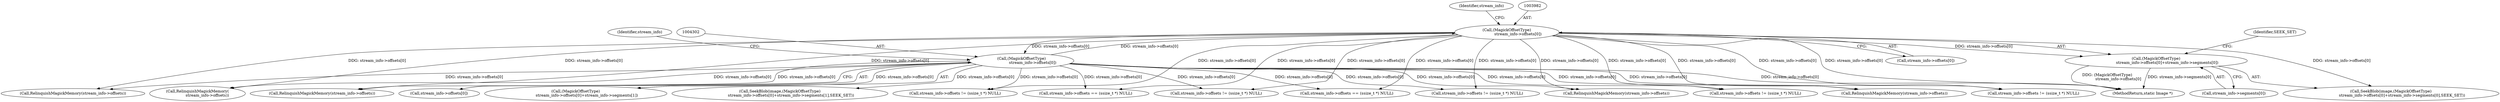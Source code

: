 digraph "0_ImageMagick_16916c8979c32765c542e216b31cee2671b7afe7@array" {
"1003980" [label="(Call,(MagickOffsetType)\n                  stream_info->offsets[0]+stream_info->segments[0])"];
"1003981" [label="(Call,(MagickOffsetType)\n                  stream_info->offsets[0])"];
"1004301" [label="(Call,(MagickOffsetType)\n                  stream_info->offsets[0])"];
"1002756" [label="(Call,RelinquishMagickMemory(\n                stream_info->offsets))"];
"1003357" [label="(Call,stream_info->offsets != (ssize_t *) NULL)"];
"1003370" [label="(Call,RelinquishMagickMemory(stream_info->offsets))"];
"1003978" [label="(Call,SeekBlob(image,(MagickOffsetType)\n                  stream_info->offsets[0]+stream_info->segments[0],SEEK_SET))"];
"1004301" [label="(Call,(MagickOffsetType)\n                  stream_info->offsets[0])"];
"1003993" [label="(Identifier,SEEK_SET)"];
"1003981" [label="(Call,(MagickOffsetType)\n                  stream_info->offsets[0])"];
"1003990" [label="(Identifier,stream_info)"];
"1003911" [label="(Call,RelinquishMagickMemory(stream_info->offsets))"];
"1003980" [label="(Call,(MagickOffsetType)\n                  stream_info->offsets[0]+stream_info->segments[0])"];
"1004457" [label="(Call,stream_info->offsets != (ssize_t *) NULL)"];
"1003390" [label="(Call,stream_info->offsets == (ssize_t *) NULL)"];
"1002776" [label="(Call,stream_info->offsets == (ssize_t *) NULL)"];
"1003983" [label="(Call,stream_info->offsets[0])"];
"1003063" [label="(Call,stream_info->offsets != (ssize_t *) NULL)"];
"1003076" [label="(Call,RelinquishMagickMemory(stream_info->offsets))"];
"1004568" [label="(MethodReturn,static Image *)"];
"1004303" [label="(Call,stream_info->offsets[0])"];
"1002743" [label="(Call,stream_info->offsets != (ssize_t *) NULL)"];
"1004310" [label="(Identifier,stream_info)"];
"1003988" [label="(Call,stream_info->segments[0])"];
"1004300" [label="(Call,(MagickOffsetType)\n                  stream_info->offsets[0]+stream_info->segments[1])"];
"1004470" [label="(Call,RelinquishMagickMemory(stream_info->offsets))"];
"1003898" [label="(Call,stream_info->offsets != (ssize_t *) NULL)"];
"1004298" [label="(Call,SeekBlob(image,(MagickOffsetType)\n                  stream_info->offsets[0]+stream_info->segments[1],SEEK_SET))"];
"1003980" -> "1003978"  [label="AST: "];
"1003980" -> "1003988"  [label="CFG: "];
"1003981" -> "1003980"  [label="AST: "];
"1003988" -> "1003980"  [label="AST: "];
"1003993" -> "1003980"  [label="CFG: "];
"1003980" -> "1004568"  [label="DDG: (MagickOffsetType)\n                  stream_info->offsets[0]"];
"1003980" -> "1004568"  [label="DDG: stream_info->segments[0]"];
"1003981" -> "1003980"  [label="DDG: stream_info->offsets[0]"];
"1003981" -> "1003983"  [label="CFG: "];
"1003982" -> "1003981"  [label="AST: "];
"1003983" -> "1003981"  [label="AST: "];
"1003990" -> "1003981"  [label="CFG: "];
"1003981" -> "1004568"  [label="DDG: stream_info->offsets[0]"];
"1003981" -> "1002743"  [label="DDG: stream_info->offsets[0]"];
"1003981" -> "1002756"  [label="DDG: stream_info->offsets[0]"];
"1003981" -> "1002776"  [label="DDG: stream_info->offsets[0]"];
"1003981" -> "1003063"  [label="DDG: stream_info->offsets[0]"];
"1003981" -> "1003076"  [label="DDG: stream_info->offsets[0]"];
"1003981" -> "1003357"  [label="DDG: stream_info->offsets[0]"];
"1003981" -> "1003370"  [label="DDG: stream_info->offsets[0]"];
"1003981" -> "1003390"  [label="DDG: stream_info->offsets[0]"];
"1003981" -> "1003898"  [label="DDG: stream_info->offsets[0]"];
"1003981" -> "1003911"  [label="DDG: stream_info->offsets[0]"];
"1003981" -> "1003978"  [label="DDG: stream_info->offsets[0]"];
"1004301" -> "1003981"  [label="DDG: stream_info->offsets[0]"];
"1003981" -> "1004301"  [label="DDG: stream_info->offsets[0]"];
"1003981" -> "1004457"  [label="DDG: stream_info->offsets[0]"];
"1003981" -> "1004470"  [label="DDG: stream_info->offsets[0]"];
"1004301" -> "1004300"  [label="AST: "];
"1004301" -> "1004303"  [label="CFG: "];
"1004302" -> "1004301"  [label="AST: "];
"1004303" -> "1004301"  [label="AST: "];
"1004310" -> "1004301"  [label="CFG: "];
"1004301" -> "1004568"  [label="DDG: stream_info->offsets[0]"];
"1004301" -> "1002743"  [label="DDG: stream_info->offsets[0]"];
"1004301" -> "1002756"  [label="DDG: stream_info->offsets[0]"];
"1004301" -> "1002776"  [label="DDG: stream_info->offsets[0]"];
"1004301" -> "1003063"  [label="DDG: stream_info->offsets[0]"];
"1004301" -> "1003076"  [label="DDG: stream_info->offsets[0]"];
"1004301" -> "1003357"  [label="DDG: stream_info->offsets[0]"];
"1004301" -> "1003370"  [label="DDG: stream_info->offsets[0]"];
"1004301" -> "1003390"  [label="DDG: stream_info->offsets[0]"];
"1004301" -> "1003898"  [label="DDG: stream_info->offsets[0]"];
"1004301" -> "1003911"  [label="DDG: stream_info->offsets[0]"];
"1004301" -> "1004298"  [label="DDG: stream_info->offsets[0]"];
"1004301" -> "1004300"  [label="DDG: stream_info->offsets[0]"];
"1004301" -> "1004457"  [label="DDG: stream_info->offsets[0]"];
"1004301" -> "1004470"  [label="DDG: stream_info->offsets[0]"];
}
